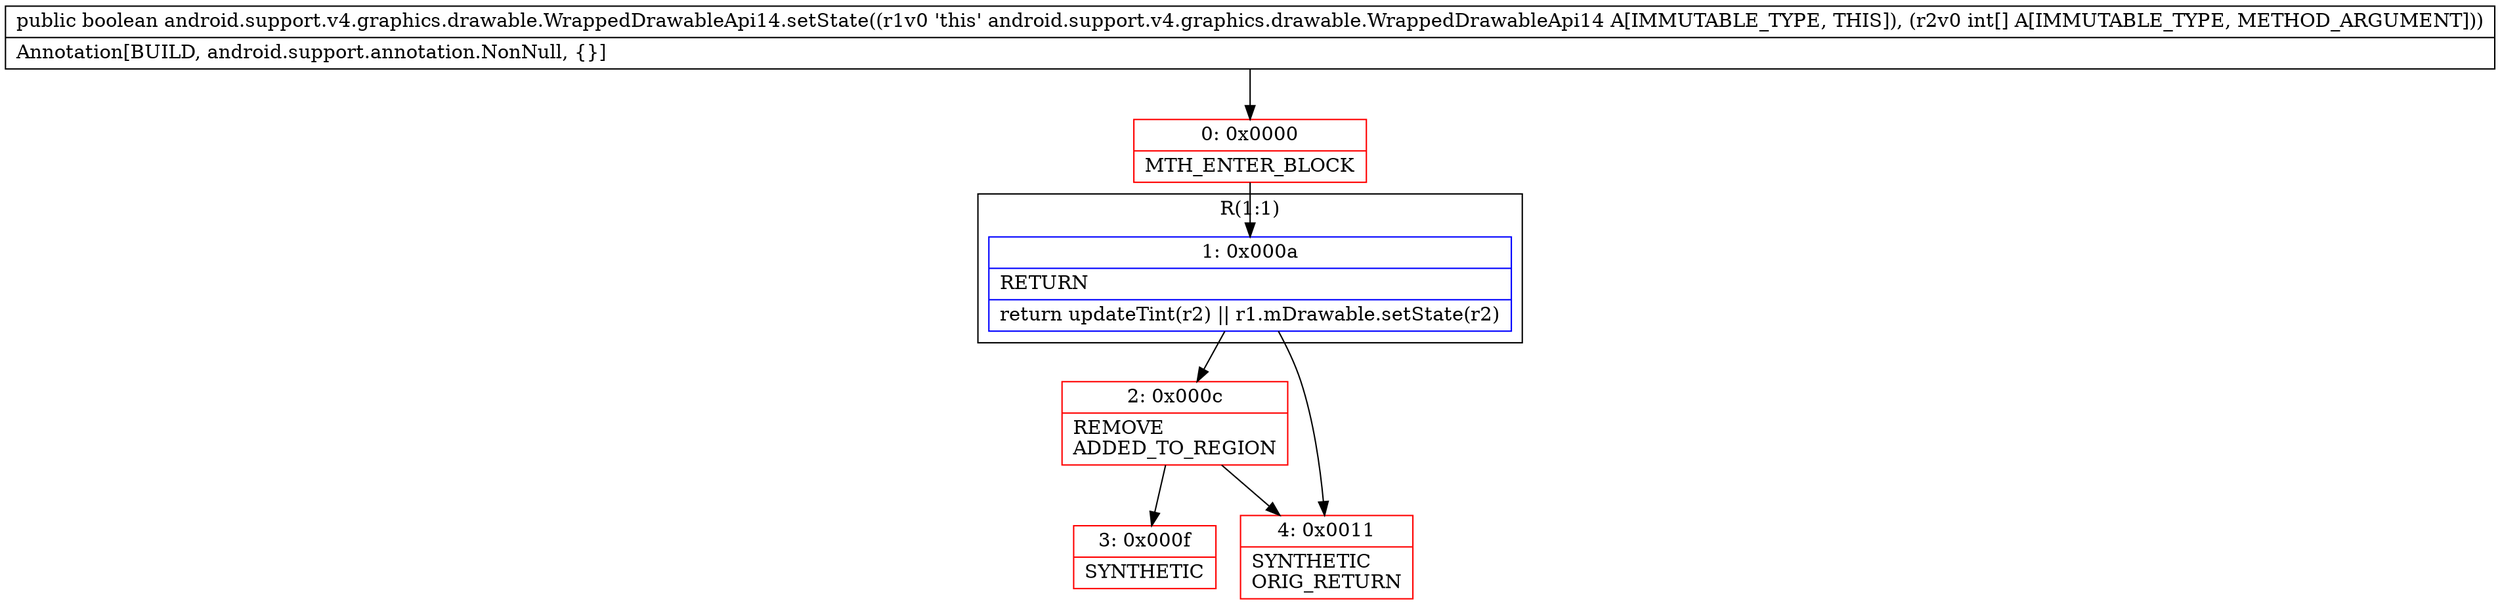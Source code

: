 digraph "CFG forandroid.support.v4.graphics.drawable.WrappedDrawableApi14.setState([I)Z" {
subgraph cluster_Region_618263877 {
label = "R(1:1)";
node [shape=record,color=blue];
Node_1 [shape=record,label="{1\:\ 0x000a|RETURN\l|return updateTint(r2) \|\| r1.mDrawable.setState(r2)\l}"];
}
Node_0 [shape=record,color=red,label="{0\:\ 0x0000|MTH_ENTER_BLOCK\l}"];
Node_2 [shape=record,color=red,label="{2\:\ 0x000c|REMOVE\lADDED_TO_REGION\l}"];
Node_3 [shape=record,color=red,label="{3\:\ 0x000f|SYNTHETIC\l}"];
Node_4 [shape=record,color=red,label="{4\:\ 0x0011|SYNTHETIC\lORIG_RETURN\l}"];
MethodNode[shape=record,label="{public boolean android.support.v4.graphics.drawable.WrappedDrawableApi14.setState((r1v0 'this' android.support.v4.graphics.drawable.WrappedDrawableApi14 A[IMMUTABLE_TYPE, THIS]), (r2v0 int[] A[IMMUTABLE_TYPE, METHOD_ARGUMENT]))  | Annotation[BUILD, android.support.annotation.NonNull, \{\}]\l}"];
MethodNode -> Node_0;
Node_1 -> Node_2;
Node_1 -> Node_4;
Node_0 -> Node_1;
Node_2 -> Node_3;
Node_2 -> Node_4;
}

